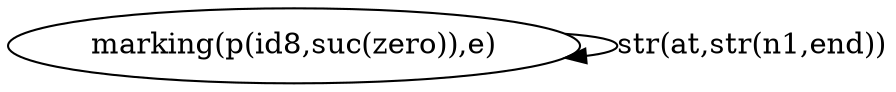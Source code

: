 digraph model_cycle {
	node0[label="marking(p(id8,suc(zero)),e)"];
	node0 -> node0[label="str(at,str(n1,end))"];

}